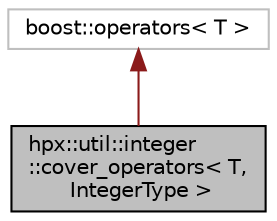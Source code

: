 digraph "hpx::util::integer::cover_operators&lt; T, IntegerType &gt;"
{
  edge [fontname="Helvetica",fontsize="10",labelfontname="Helvetica",labelfontsize="10"];
  node [fontname="Helvetica",fontsize="10",shape=record];
  Node12 [label="hpx::util::integer\l::cover_operators\< T,\l IntegerType \>",height=0.2,width=0.4,color="black", fillcolor="grey75", style="filled", fontcolor="black"];
  Node13 -> Node12 [dir="back",color="firebrick4",fontsize="10",style="solid",fontname="Helvetica"];
  Node13 [label="boost::operators\< T \>",height=0.2,width=0.4,color="grey75", fillcolor="white", style="filled"];
}
